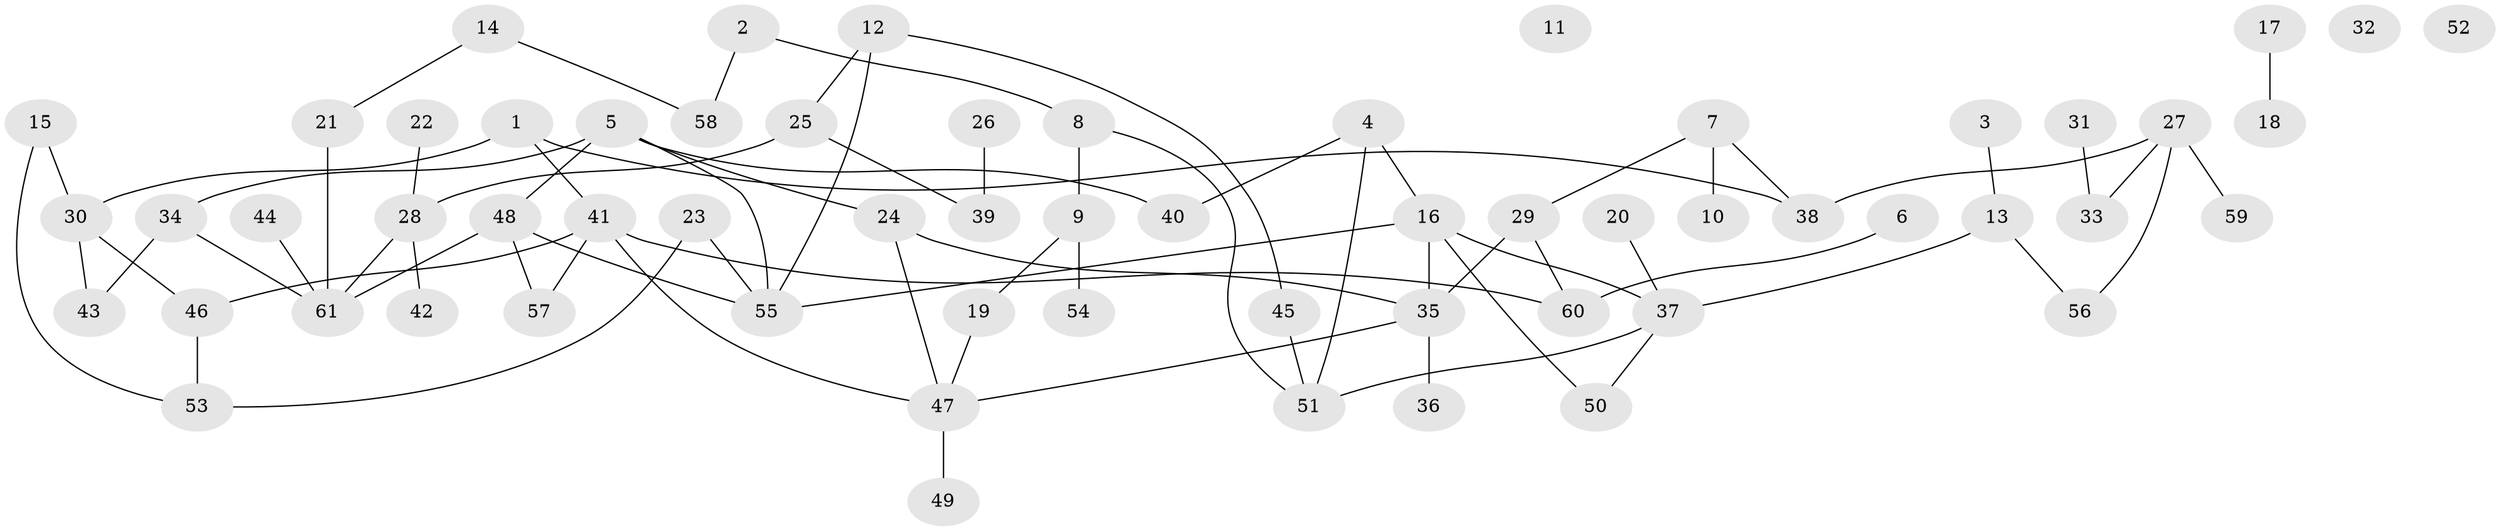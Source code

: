 // Generated by graph-tools (version 1.1) at 2025/25/03/09/25 03:25:19]
// undirected, 61 vertices, 75 edges
graph export_dot {
graph [start="1"]
  node [color=gray90,style=filled];
  1;
  2;
  3;
  4;
  5;
  6;
  7;
  8;
  9;
  10;
  11;
  12;
  13;
  14;
  15;
  16;
  17;
  18;
  19;
  20;
  21;
  22;
  23;
  24;
  25;
  26;
  27;
  28;
  29;
  30;
  31;
  32;
  33;
  34;
  35;
  36;
  37;
  38;
  39;
  40;
  41;
  42;
  43;
  44;
  45;
  46;
  47;
  48;
  49;
  50;
  51;
  52;
  53;
  54;
  55;
  56;
  57;
  58;
  59;
  60;
  61;
  1 -- 30;
  1 -- 38;
  1 -- 41;
  2 -- 8;
  2 -- 58;
  3 -- 13;
  4 -- 16;
  4 -- 40;
  4 -- 51;
  5 -- 24;
  5 -- 34;
  5 -- 40;
  5 -- 48;
  5 -- 55;
  6 -- 60;
  7 -- 10;
  7 -- 29;
  7 -- 38;
  8 -- 9;
  8 -- 51;
  9 -- 19;
  9 -- 54;
  12 -- 25;
  12 -- 45;
  12 -- 55;
  13 -- 37;
  13 -- 56;
  14 -- 21;
  14 -- 58;
  15 -- 30;
  15 -- 53;
  16 -- 35;
  16 -- 37;
  16 -- 50;
  16 -- 55;
  17 -- 18;
  19 -- 47;
  20 -- 37;
  21 -- 61;
  22 -- 28;
  23 -- 53;
  23 -- 55;
  24 -- 35;
  24 -- 47;
  25 -- 28;
  25 -- 39;
  26 -- 39;
  27 -- 33;
  27 -- 38;
  27 -- 56;
  27 -- 59;
  28 -- 42;
  28 -- 61;
  29 -- 35;
  29 -- 60;
  30 -- 43;
  30 -- 46;
  31 -- 33;
  34 -- 43;
  34 -- 61;
  35 -- 36;
  35 -- 47;
  37 -- 50;
  37 -- 51;
  41 -- 46;
  41 -- 47;
  41 -- 57;
  41 -- 60;
  44 -- 61;
  45 -- 51;
  46 -- 53;
  47 -- 49;
  48 -- 55;
  48 -- 57;
  48 -- 61;
}

